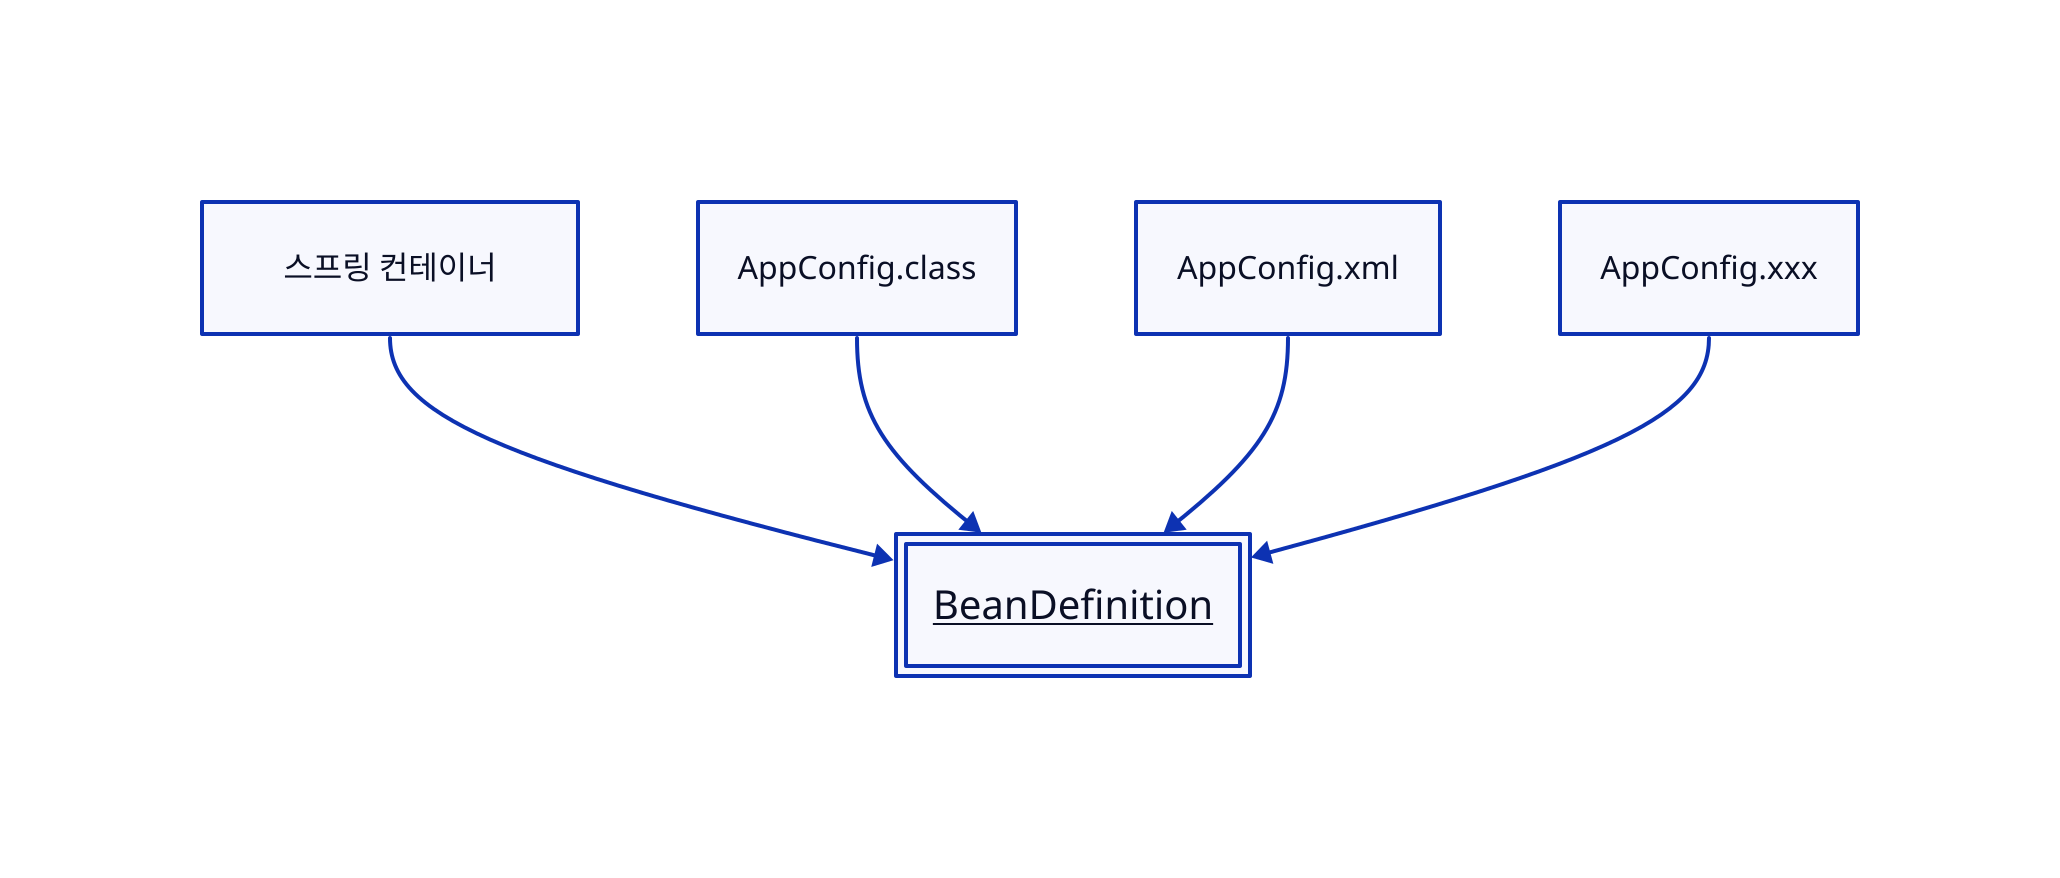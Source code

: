 direction: down

# Variable Init
c: '스프링 컨테이너' 
bd: BeanDefinition {
    style {
        font-size: 20
        underline: true
        double-border: true
    }
}

acc: 'AppConfig.class'
acx: 'AppConfig.xml'
acxx: 'AppConfig.xxx'

# Relation
c -> bd

bd <- acc
bd <- acx
bd <- acxx